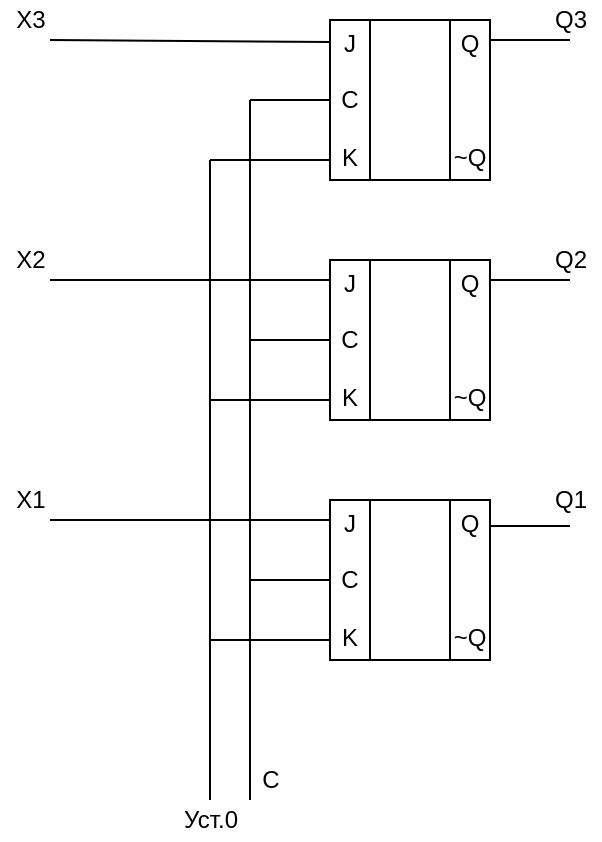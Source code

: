 <mxfile version="20.0.1" type="device"><diagram id="BGYF9nxZGmjkcaYCEEBM" name="Page-1"><mxGraphModel dx="766" dy="492" grid="1" gridSize="10" guides="1" tooltips="1" connect="1" arrows="1" fold="1" page="1" pageScale="1" pageWidth="827" pageHeight="1169" math="0" shadow="0"><root><mxCell id="0"/><mxCell id="1" parent="0"/><mxCell id="G_tPZb1R-DShggz_haIk-3" value="" style="group" vertex="1" connectable="0" parent="1"><mxGeometry x="360" y="80" width="60" height="80" as="geometry"/></mxCell><mxCell id="G_tPZb1R-DShggz_haIk-1" value="J&lt;br&gt;&lt;br&gt;C&lt;br&gt;&lt;br&gt;K" style="rounded=0;whiteSpace=wrap;html=1;" vertex="1" parent="G_tPZb1R-DShggz_haIk-3"><mxGeometry width="20" height="80" as="geometry"/></mxCell><mxCell id="G_tPZb1R-DShggz_haIk-2" value="" style="rounded=0;whiteSpace=wrap;html=1;" vertex="1" parent="G_tPZb1R-DShggz_haIk-3"><mxGeometry x="20" width="40" height="80" as="geometry"/></mxCell><mxCell id="G_tPZb1R-DShggz_haIk-4" value="" style="group" vertex="1" connectable="0" parent="1"><mxGeometry x="360" y="200" width="60" height="80" as="geometry"/></mxCell><mxCell id="G_tPZb1R-DShggz_haIk-5" value="J&lt;br&gt;&lt;br&gt;C&lt;br&gt;&lt;br&gt;K" style="rounded=0;whiteSpace=wrap;html=1;" vertex="1" parent="G_tPZb1R-DShggz_haIk-4"><mxGeometry width="20" height="80" as="geometry"/></mxCell><mxCell id="G_tPZb1R-DShggz_haIk-6" value="" style="rounded=0;whiteSpace=wrap;html=1;" vertex="1" parent="G_tPZb1R-DShggz_haIk-4"><mxGeometry x="20" width="40" height="80" as="geometry"/></mxCell><mxCell id="G_tPZb1R-DShggz_haIk-7" value="" style="group" vertex="1" connectable="0" parent="1"><mxGeometry x="360" y="320" width="60" height="80" as="geometry"/></mxCell><mxCell id="G_tPZb1R-DShggz_haIk-8" value="J&lt;br&gt;&lt;br&gt;C&lt;br&gt;&lt;br&gt;K" style="rounded=0;whiteSpace=wrap;html=1;" vertex="1" parent="G_tPZb1R-DShggz_haIk-7"><mxGeometry width="20" height="80" as="geometry"/></mxCell><mxCell id="G_tPZb1R-DShggz_haIk-9" value="" style="rounded=0;whiteSpace=wrap;html=1;" vertex="1" parent="G_tPZb1R-DShggz_haIk-7"><mxGeometry x="20" width="40" height="80" as="geometry"/></mxCell><mxCell id="G_tPZb1R-DShggz_haIk-10" value="" style="endArrow=none;html=1;rounded=0;entryX=0;entryY=0.138;entryDx=0;entryDy=0;entryPerimeter=0;" edge="1" parent="1" target="G_tPZb1R-DShggz_haIk-1"><mxGeometry width="50" height="50" relative="1" as="geometry"><mxPoint x="220" y="90" as="sourcePoint"/><mxPoint x="320" y="100" as="targetPoint"/></mxGeometry></mxCell><mxCell id="G_tPZb1R-DShggz_haIk-11" value="" style="endArrow=none;html=1;rounded=0;entryX=0;entryY=0.138;entryDx=0;entryDy=0;entryPerimeter=0;" edge="1" parent="1"><mxGeometry width="50" height="50" relative="1" as="geometry"><mxPoint x="300" y="150" as="sourcePoint"/><mxPoint x="360" y="150.04" as="targetPoint"/></mxGeometry></mxCell><mxCell id="G_tPZb1R-DShggz_haIk-12" value="Q&lt;br&gt;&lt;br&gt;&lt;br&gt;&lt;br&gt;~Q" style="rounded=0;whiteSpace=wrap;html=1;" vertex="1" parent="1"><mxGeometry x="420" y="80" width="20" height="80" as="geometry"/></mxCell><mxCell id="G_tPZb1R-DShggz_haIk-13" value="Q&lt;br&gt;&lt;br&gt;&lt;br&gt;&lt;br&gt;~Q" style="rounded=0;whiteSpace=wrap;html=1;" vertex="1" parent="1"><mxGeometry x="420" y="200" width="20" height="80" as="geometry"/></mxCell><mxCell id="G_tPZb1R-DShggz_haIk-14" value="Q&lt;br&gt;&lt;br&gt;&lt;br&gt;&lt;br&gt;~Q" style="rounded=0;whiteSpace=wrap;html=1;" vertex="1" parent="1"><mxGeometry x="420" y="320" width="20" height="80" as="geometry"/></mxCell><mxCell id="G_tPZb1R-DShggz_haIk-15" style="edgeStyle=orthogonalEdgeStyle;rounded=0;orthogonalLoop=1;jettySize=auto;html=1;exitX=0;exitY=0.5;exitDx=0;exitDy=0;endArrow=none;endFill=0;" edge="1" parent="1" source="G_tPZb1R-DShggz_haIk-1"><mxGeometry relative="1" as="geometry"><mxPoint x="320" y="120" as="targetPoint"/></mxGeometry></mxCell><mxCell id="G_tPZb1R-DShggz_haIk-16" style="edgeStyle=orthogonalEdgeStyle;rounded=0;orthogonalLoop=1;jettySize=auto;html=1;exitX=0;exitY=0.5;exitDx=0;exitDy=0;endArrow=none;endFill=0;" edge="1" parent="1" source="G_tPZb1R-DShggz_haIk-5"><mxGeometry relative="1" as="geometry"><mxPoint x="320" y="240" as="targetPoint"/></mxGeometry></mxCell><mxCell id="G_tPZb1R-DShggz_haIk-17" style="edgeStyle=orthogonalEdgeStyle;rounded=0;orthogonalLoop=1;jettySize=auto;html=1;exitX=0;exitY=0.5;exitDx=0;exitDy=0;endArrow=none;endFill=0;" edge="1" parent="1" source="G_tPZb1R-DShggz_haIk-8"><mxGeometry relative="1" as="geometry"><mxPoint x="320" y="360" as="targetPoint"/></mxGeometry></mxCell><mxCell id="G_tPZb1R-DShggz_haIk-18" value="" style="endArrow=none;html=1;rounded=0;" edge="1" parent="1"><mxGeometry width="50" height="50" relative="1" as="geometry"><mxPoint x="320" y="470" as="sourcePoint"/><mxPoint x="320" y="120" as="targetPoint"/></mxGeometry></mxCell><mxCell id="G_tPZb1R-DShggz_haIk-20" value="C" style="text;html=1;align=center;verticalAlign=middle;resizable=0;points=[];autosize=1;strokeColor=none;fillColor=none;" vertex="1" parent="1"><mxGeometry x="320" y="450" width="20" height="20" as="geometry"/></mxCell><mxCell id="G_tPZb1R-DShggz_haIk-21" value="" style="endArrow=none;html=1;rounded=0;" edge="1" parent="1"><mxGeometry width="50" height="50" relative="1" as="geometry"><mxPoint x="440" y="333" as="sourcePoint"/><mxPoint x="480" y="333" as="targetPoint"/></mxGeometry></mxCell><mxCell id="G_tPZb1R-DShggz_haIk-22" value="" style="endArrow=none;html=1;rounded=0;" edge="1" parent="1"><mxGeometry width="50" height="50" relative="1" as="geometry"><mxPoint x="440" y="210" as="sourcePoint"/><mxPoint x="480" y="210" as="targetPoint"/></mxGeometry></mxCell><mxCell id="G_tPZb1R-DShggz_haIk-23" value="" style="endArrow=none;html=1;rounded=0;" edge="1" parent="1"><mxGeometry width="50" height="50" relative="1" as="geometry"><mxPoint x="440" y="90" as="sourcePoint"/><mxPoint x="480" y="90" as="targetPoint"/></mxGeometry></mxCell><mxCell id="G_tPZb1R-DShggz_haIk-24" value="" style="endArrow=none;html=1;rounded=0;entryX=0;entryY=0.138;entryDx=0;entryDy=0;entryPerimeter=0;" edge="1" parent="1"><mxGeometry width="50" height="50" relative="1" as="geometry"><mxPoint x="220" y="210" as="sourcePoint"/><mxPoint x="360" y="210.04" as="targetPoint"/></mxGeometry></mxCell><mxCell id="G_tPZb1R-DShggz_haIk-25" value="" style="endArrow=none;html=1;rounded=0;entryX=0;entryY=0.138;entryDx=0;entryDy=0;entryPerimeter=0;" edge="1" parent="1"><mxGeometry width="50" height="50" relative="1" as="geometry"><mxPoint x="300" y="270" as="sourcePoint"/><mxPoint x="360" y="270.04" as="targetPoint"/></mxGeometry></mxCell><mxCell id="G_tPZb1R-DShggz_haIk-26" value="" style="endArrow=none;html=1;rounded=0;entryX=0;entryY=0.138;entryDx=0;entryDy=0;entryPerimeter=0;" edge="1" parent="1"><mxGeometry width="50" height="50" relative="1" as="geometry"><mxPoint x="220" y="330" as="sourcePoint"/><mxPoint x="360" y="330.04" as="targetPoint"/></mxGeometry></mxCell><mxCell id="G_tPZb1R-DShggz_haIk-27" value="" style="endArrow=none;html=1;rounded=0;entryX=0;entryY=0.138;entryDx=0;entryDy=0;entryPerimeter=0;" edge="1" parent="1"><mxGeometry width="50" height="50" relative="1" as="geometry"><mxPoint x="300" y="390" as="sourcePoint"/><mxPoint x="360" y="390.04" as="targetPoint"/></mxGeometry></mxCell><mxCell id="G_tPZb1R-DShggz_haIk-28" value="" style="endArrow=none;html=1;rounded=0;" edge="1" parent="1"><mxGeometry width="50" height="50" relative="1" as="geometry"><mxPoint x="300" y="470" as="sourcePoint"/><mxPoint x="300" y="150" as="targetPoint"/></mxGeometry></mxCell><mxCell id="G_tPZb1R-DShggz_haIk-29" value="Уст.0" style="text;html=1;align=center;verticalAlign=middle;resizable=0;points=[];autosize=1;strokeColor=none;fillColor=none;" vertex="1" parent="1"><mxGeometry x="280" y="470" width="40" height="20" as="geometry"/></mxCell><mxCell id="G_tPZb1R-DShggz_haIk-30" value="X3" style="text;html=1;align=center;verticalAlign=middle;resizable=0;points=[];autosize=1;strokeColor=none;fillColor=none;" vertex="1" parent="1"><mxGeometry x="195" y="70" width="30" height="20" as="geometry"/></mxCell><mxCell id="G_tPZb1R-DShggz_haIk-31" value="X2" style="text;html=1;align=center;verticalAlign=middle;resizable=0;points=[];autosize=1;strokeColor=none;fillColor=none;" vertex="1" parent="1"><mxGeometry x="195" y="190" width="30" height="20" as="geometry"/></mxCell><mxCell id="G_tPZb1R-DShggz_haIk-32" value="X1" style="text;html=1;align=center;verticalAlign=middle;resizable=0;points=[];autosize=1;strokeColor=none;fillColor=none;" vertex="1" parent="1"><mxGeometry x="195" y="310" width="30" height="20" as="geometry"/></mxCell><mxCell id="G_tPZb1R-DShggz_haIk-33" value="Q3" style="text;html=1;align=center;verticalAlign=middle;resizable=0;points=[];autosize=1;strokeColor=none;fillColor=none;" vertex="1" parent="1"><mxGeometry x="465" y="70" width="30" height="20" as="geometry"/></mxCell><mxCell id="G_tPZb1R-DShggz_haIk-34" value="Q2" style="text;html=1;align=center;verticalAlign=middle;resizable=0;points=[];autosize=1;strokeColor=none;fillColor=none;" vertex="1" parent="1"><mxGeometry x="465" y="190" width="30" height="20" as="geometry"/></mxCell><mxCell id="G_tPZb1R-DShggz_haIk-35" value="Q1" style="text;html=1;align=center;verticalAlign=middle;resizable=0;points=[];autosize=1;strokeColor=none;fillColor=none;" vertex="1" parent="1"><mxGeometry x="465" y="310" width="30" height="20" as="geometry"/></mxCell></root></mxGraphModel></diagram></mxfile>